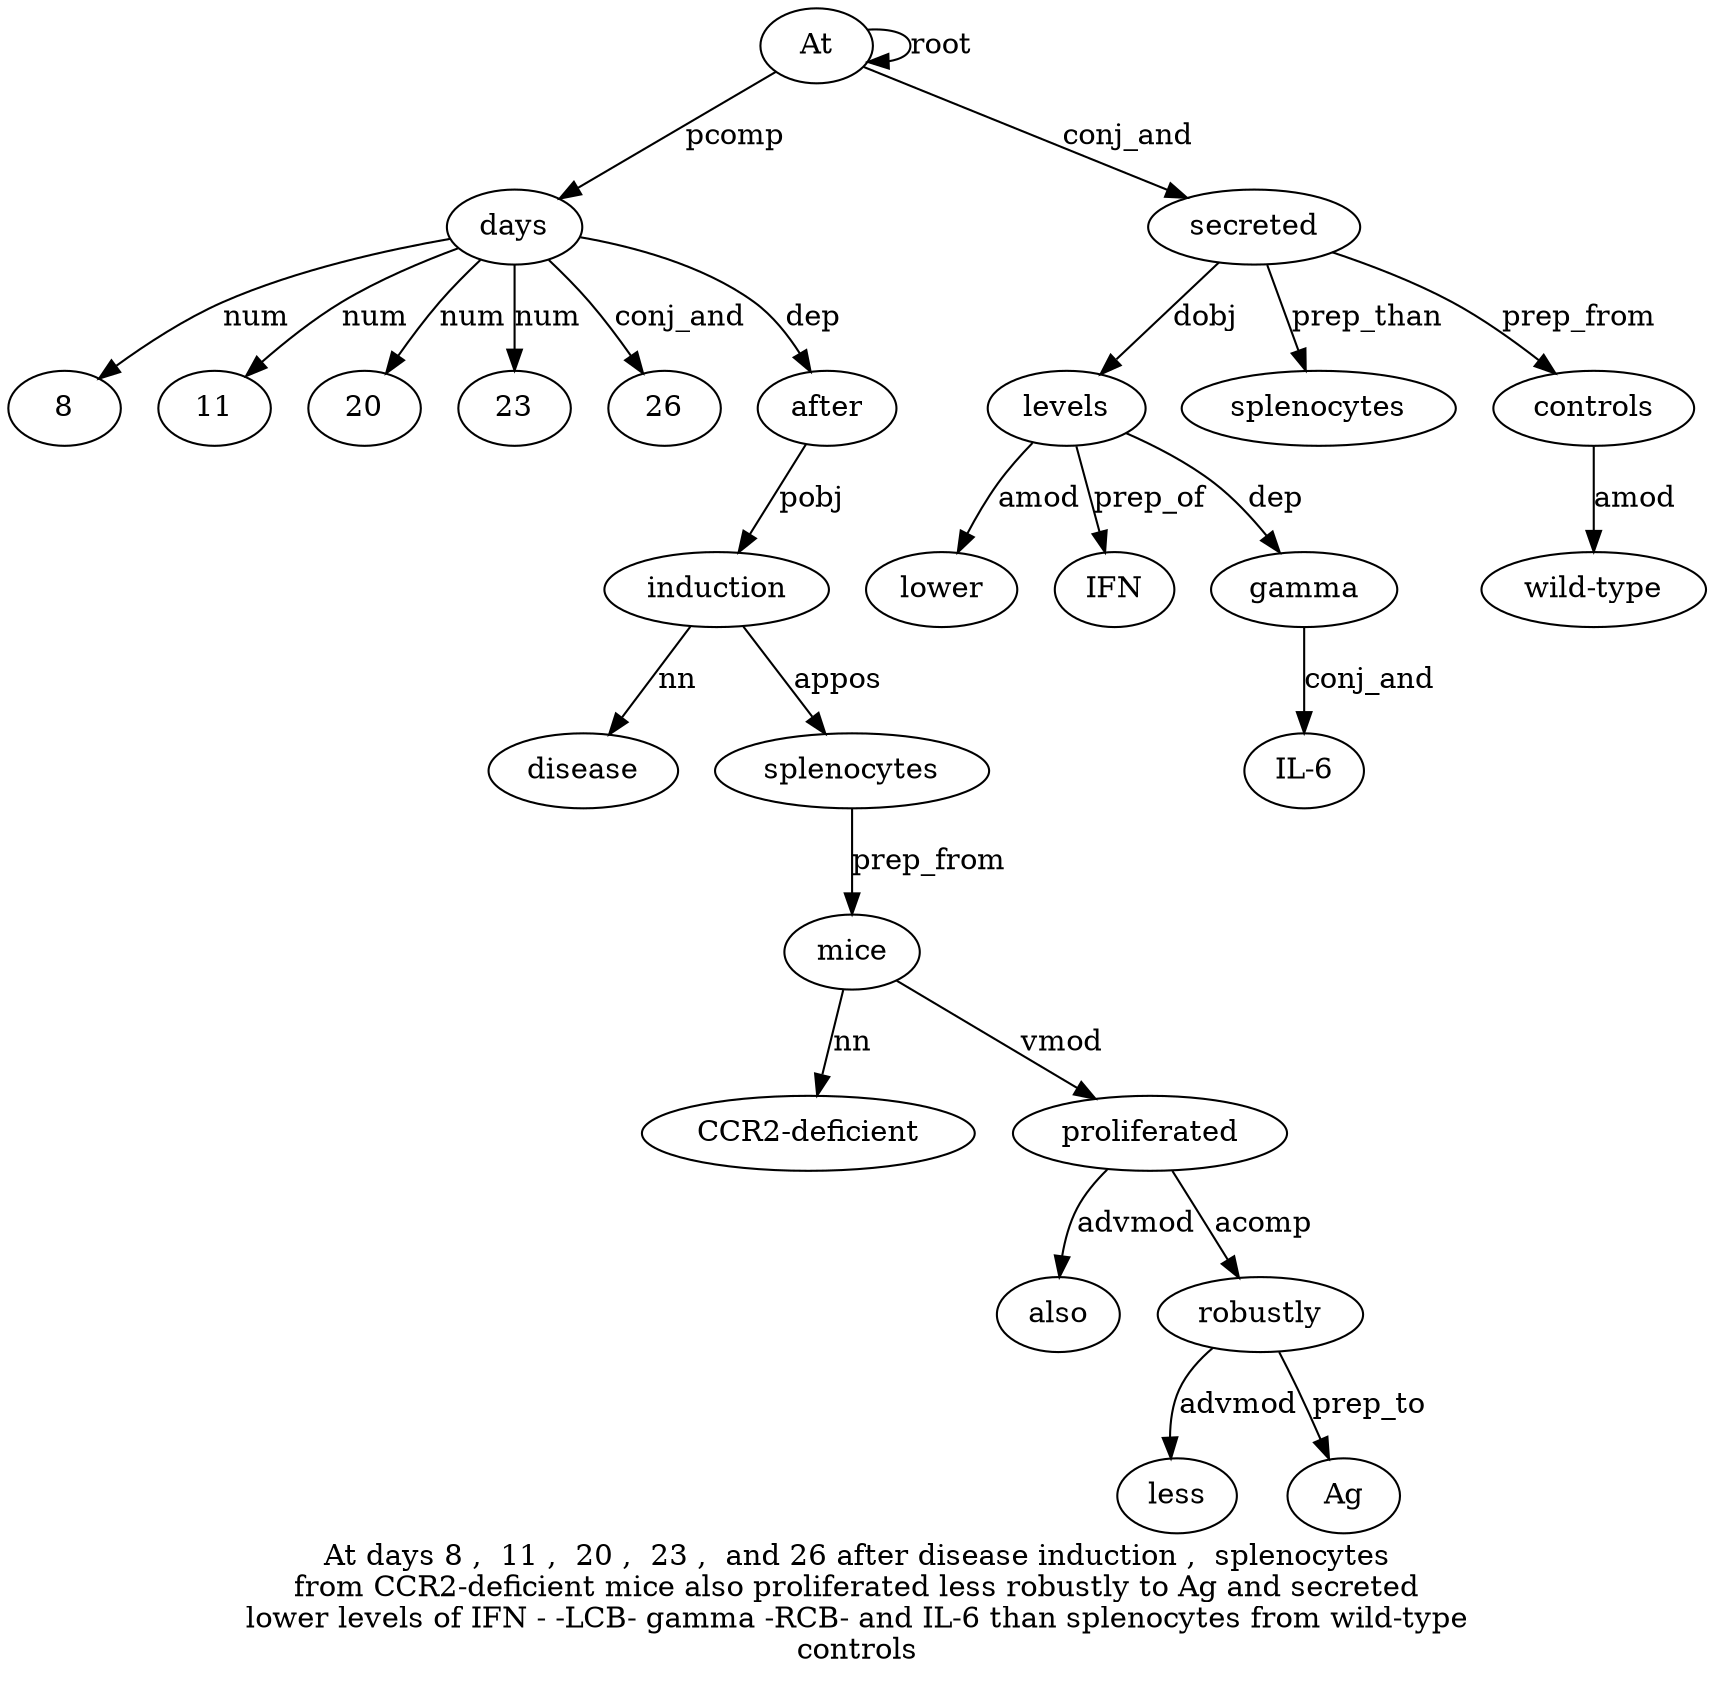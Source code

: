 digraph "At days 8 ,  11 ,  20 ,  23 ,  and 26 after disease induction ,  splenocytes from CCR2-deficient mice also proliferated less robustly to Ag and secreted lower levels of IFN - -LCB- gamma -RCB- and IL-6 than splenocytes from wild-type controls" {
label="At days 8 ,  11 ,  20 ,  23 ,  and 26 after disease induction ,  splenocytes
from CCR2-deficient mice also proliferated less robustly to Ag and secreted
lower levels of IFN - -LCB- gamma -RCB- and IL-6 than splenocytes from wild-type
controls";
At1 [style=filled, fillcolor=white, label=At];
At1 -> At1  [label=root];
days2 [style=filled, fillcolor=white, label=days];
At1 -> days2  [label=pcomp];
83 [style=filled, fillcolor=white, label=8];
days2 -> 83  [label=num];
115 [style=filled, fillcolor=white, label=11];
days2 -> 115  [label=num];
207 [style=filled, fillcolor=white, label=20];
days2 -> 207  [label=num];
239 [style=filled, fillcolor=white, label=23];
days2 -> 239  [label=num];
261 [style=filled, fillcolor=white, label=26];
days2 -> 261  [label=conj_and];
after13 [style=filled, fillcolor=white, label=after];
days2 -> after13  [label=dep];
induction15 [style=filled, fillcolor=white, label=induction];
disease14 [style=filled, fillcolor=white, label=disease];
induction15 -> disease14  [label=nn];
after13 -> induction15  [label=pobj];
splenocytes17 [style=filled, fillcolor=white, label=splenocytes];
induction15 -> splenocytes17  [label=appos];
mice20 [style=filled, fillcolor=white, label=mice];
"CCR2-deficient19" [style=filled, fillcolor=white, label="CCR2-deficient"];
mice20 -> "CCR2-deficient19"  [label=nn];
splenocytes17 -> mice20  [label=prep_from];
proliferated22 [style=filled, fillcolor=white, label=proliferated];
also21 [style=filled, fillcolor=white, label=also];
proliferated22 -> also21  [label=advmod];
mice20 -> proliferated22  [label=vmod];
robustly24 [style=filled, fillcolor=white, label=robustly];
less23 [style=filled, fillcolor=white, label=less];
robustly24 -> less23  [label=advmod];
proliferated22 -> robustly24  [label=acomp];
Ag26 [style=filled, fillcolor=white, label=Ag];
robustly24 -> Ag26  [label=prep_to];
secreted28 [style=filled, fillcolor=white, label=secreted];
At1 -> secreted28  [label=conj_and];
levels30 [style=filled, fillcolor=white, label=levels];
lower29 [style=filled, fillcolor=white, label=lower];
levels30 -> lower29  [label=amod];
secreted28 -> levels30  [label=dobj];
IFN32 [style=filled, fillcolor=white, label=IFN];
levels30 -> IFN32  [label=prep_of];
gamma35 [style=filled, fillcolor=white, label=gamma];
levels30 -> gamma35  [label=dep];
"IL-638" [style=filled, fillcolor=white, label="IL-6"];
gamma35 -> "IL-638"  [label=conj_and];
splenocytes40 [style=filled, fillcolor=white, label=splenocytes];
secreted28 -> splenocytes40  [label=prep_than];
controls43 [style=filled, fillcolor=white, label=controls];
"wild-type42" [style=filled, fillcolor=white, label="wild-type"];
controls43 -> "wild-type42"  [label=amod];
secreted28 -> controls43  [label=prep_from];
}
